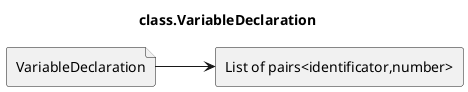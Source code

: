 @startuml
left to right direction
title class.VariableDeclaration

file "VariableDeclaration" as var
rectangle "List of pairs<identificator,number>" as list

var-->list
@enduml
